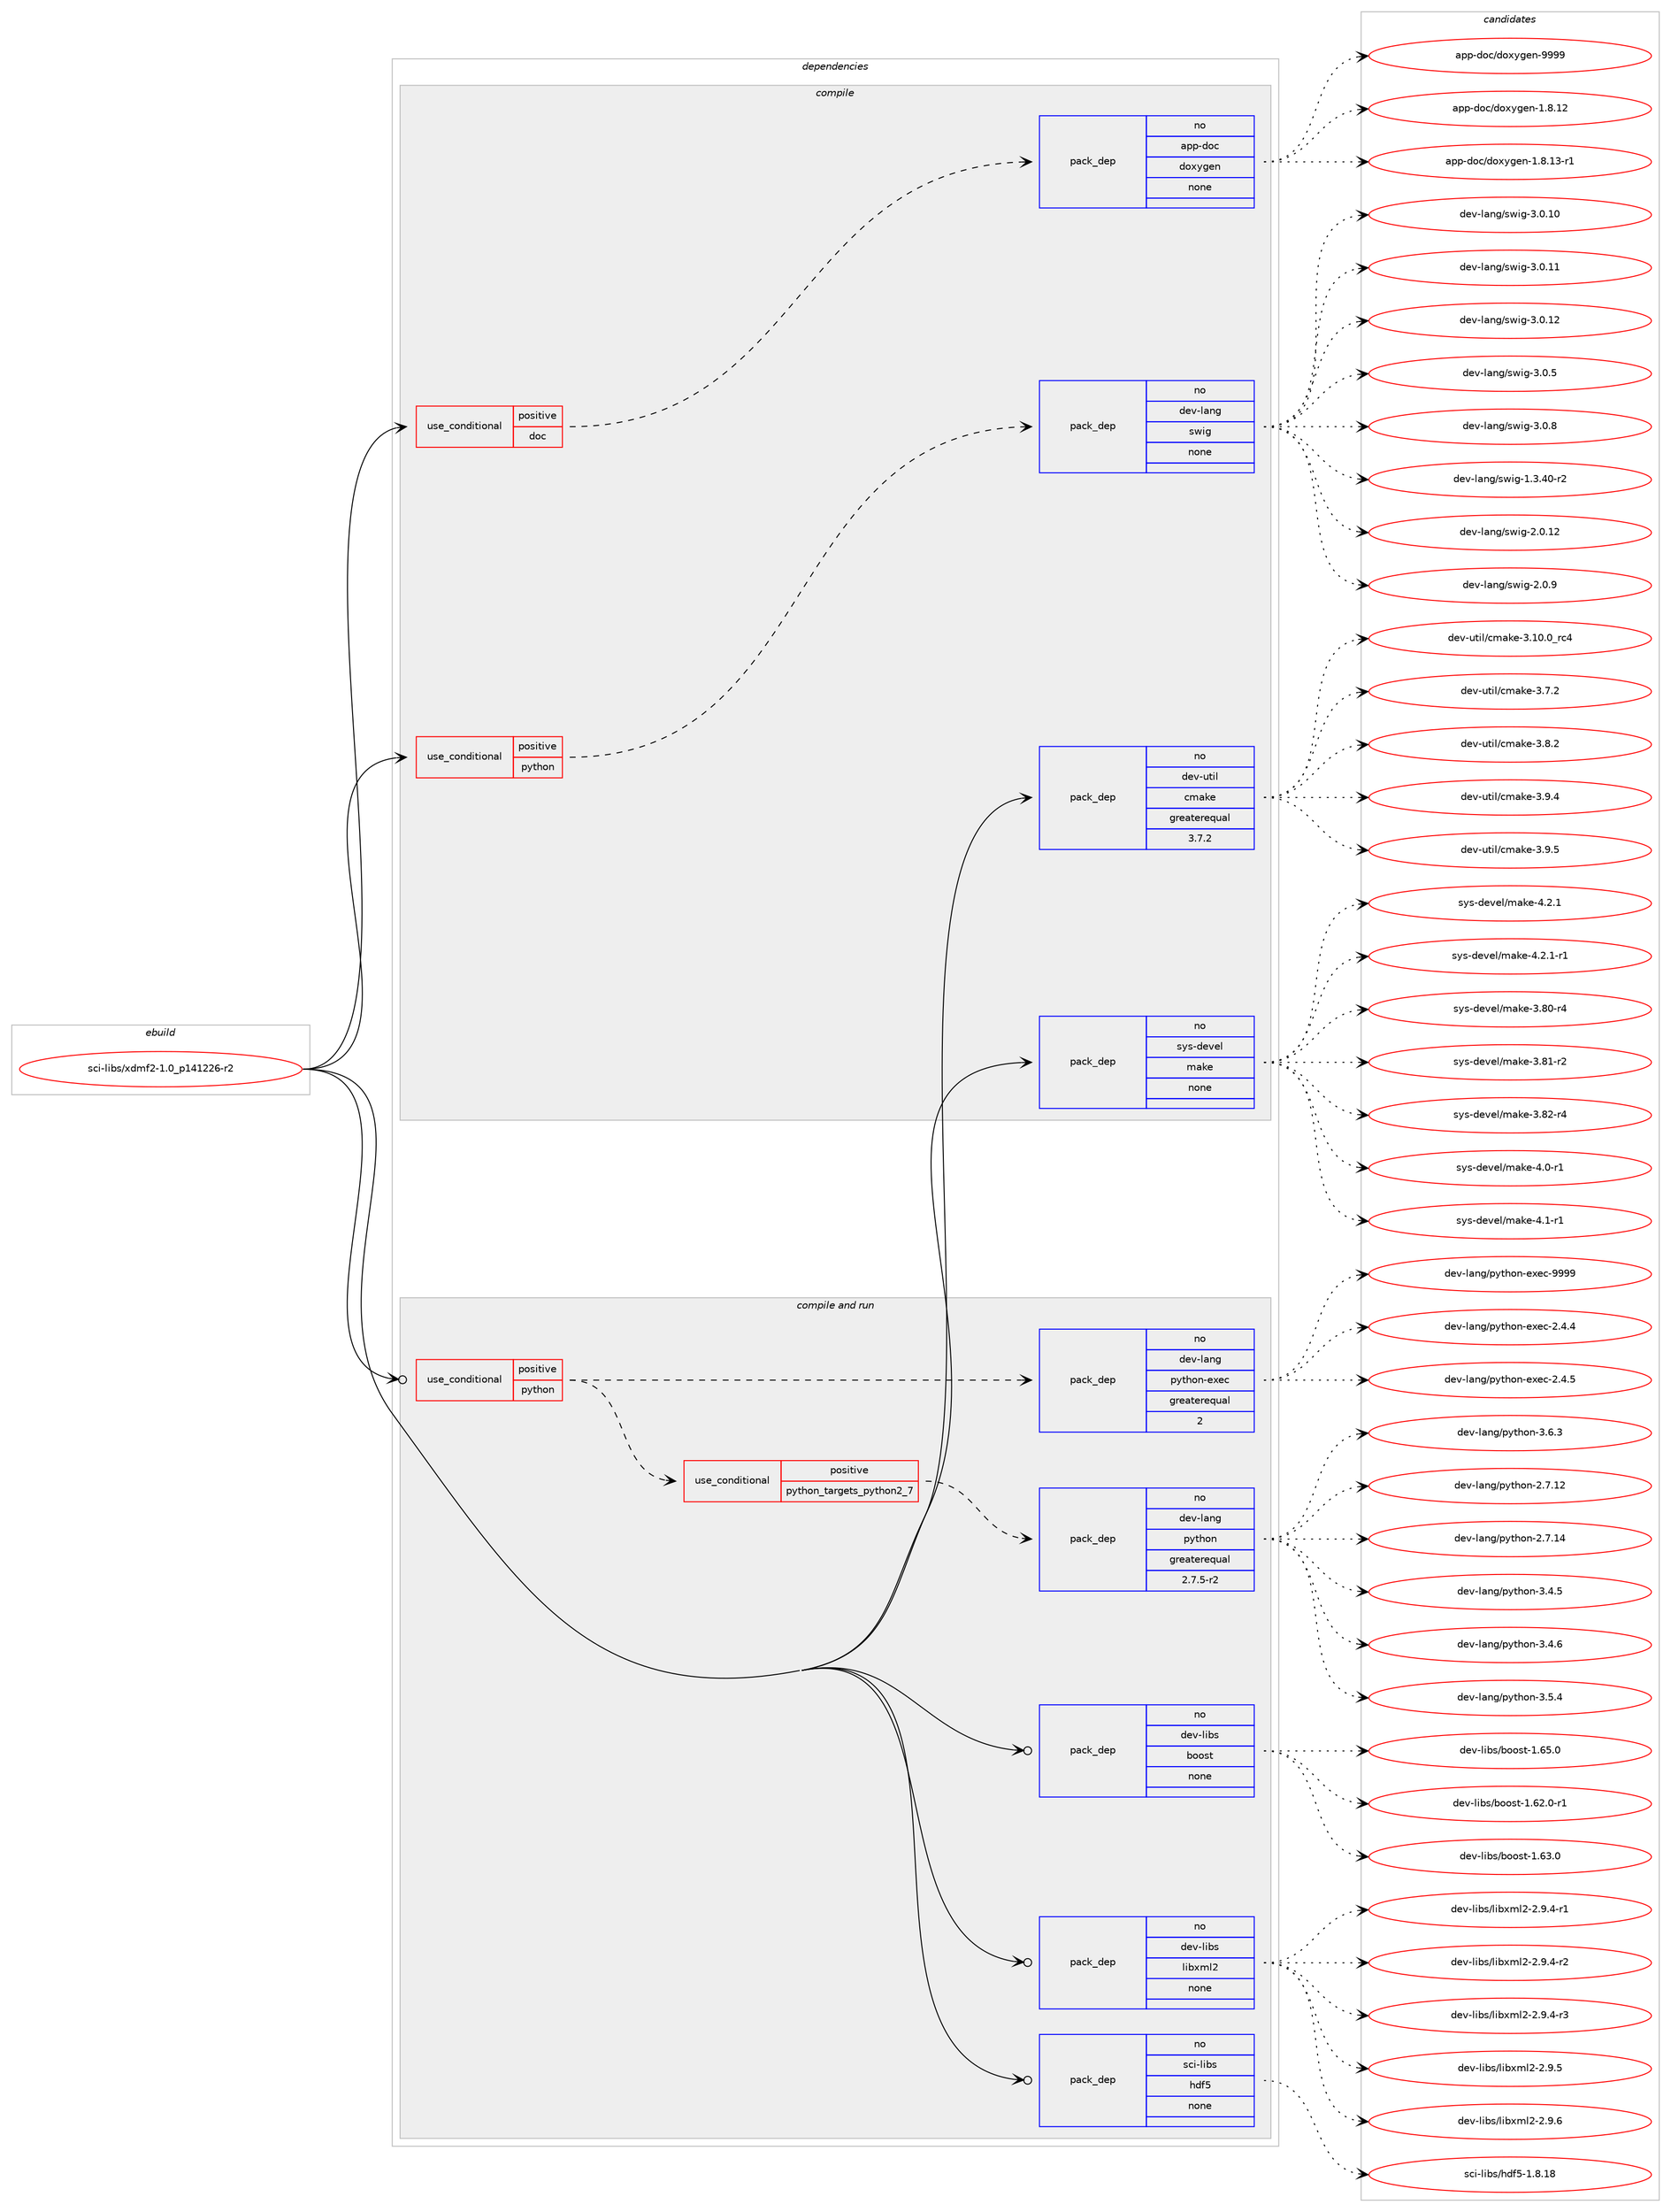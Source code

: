 digraph prolog {

# *************
# Graph options
# *************

newrank=true;
concentrate=true;
compound=true;
graph [rankdir=LR,fontname=Helvetica,fontsize=10,ranksep=1.5];#, ranksep=2.5, nodesep=0.2];
edge  [arrowhead=vee];
node  [fontname=Helvetica,fontsize=10];

# **********
# The ebuild
# **********

subgraph cluster_leftcol {
color=gray;
rank=same;
label=<<i>ebuild</i>>;
id [label="sci-libs/xdmf2-1.0_p141226-r2", color=red, width=4, href="../sci-libs/xdmf2-1.0_p141226-r2.svg"];
}

# ****************
# The dependencies
# ****************

subgraph cluster_midcol {
color=gray;
label=<<i>dependencies</i>>;
subgraph cluster_compile {
fillcolor="#eeeeee";
style=filled;
label=<<i>compile</i>>;
subgraph cond111239 {
dependency454441 [label=<<TABLE BORDER="0" CELLBORDER="1" CELLSPACING="0" CELLPADDING="4"><TR><TD ROWSPAN="3" CELLPADDING="10">use_conditional</TD></TR><TR><TD>positive</TD></TR><TR><TD>doc</TD></TR></TABLE>>, shape=none, color=red];
subgraph pack335264 {
dependency454442 [label=<<TABLE BORDER="0" CELLBORDER="1" CELLSPACING="0" CELLPADDING="4" WIDTH="220"><TR><TD ROWSPAN="6" CELLPADDING="30">pack_dep</TD></TR><TR><TD WIDTH="110">no</TD></TR><TR><TD>app-doc</TD></TR><TR><TD>doxygen</TD></TR><TR><TD>none</TD></TR><TR><TD></TD></TR></TABLE>>, shape=none, color=blue];
}
dependency454441:e -> dependency454442:w [weight=20,style="dashed",arrowhead="vee"];
}
id:e -> dependency454441:w [weight=20,style="solid",arrowhead="vee"];
subgraph cond111240 {
dependency454443 [label=<<TABLE BORDER="0" CELLBORDER="1" CELLSPACING="0" CELLPADDING="4"><TR><TD ROWSPAN="3" CELLPADDING="10">use_conditional</TD></TR><TR><TD>positive</TD></TR><TR><TD>python</TD></TR></TABLE>>, shape=none, color=red];
subgraph pack335265 {
dependency454444 [label=<<TABLE BORDER="0" CELLBORDER="1" CELLSPACING="0" CELLPADDING="4" WIDTH="220"><TR><TD ROWSPAN="6" CELLPADDING="30">pack_dep</TD></TR><TR><TD WIDTH="110">no</TD></TR><TR><TD>dev-lang</TD></TR><TR><TD>swig</TD></TR><TR><TD>none</TD></TR><TR><TD></TD></TR></TABLE>>, shape=none, color=blue];
}
dependency454443:e -> dependency454444:w [weight=20,style="dashed",arrowhead="vee"];
}
id:e -> dependency454443:w [weight=20,style="solid",arrowhead="vee"];
subgraph pack335266 {
dependency454445 [label=<<TABLE BORDER="0" CELLBORDER="1" CELLSPACING="0" CELLPADDING="4" WIDTH="220"><TR><TD ROWSPAN="6" CELLPADDING="30">pack_dep</TD></TR><TR><TD WIDTH="110">no</TD></TR><TR><TD>dev-util</TD></TR><TR><TD>cmake</TD></TR><TR><TD>greaterequal</TD></TR><TR><TD>3.7.2</TD></TR></TABLE>>, shape=none, color=blue];
}
id:e -> dependency454445:w [weight=20,style="solid",arrowhead="vee"];
subgraph pack335267 {
dependency454446 [label=<<TABLE BORDER="0" CELLBORDER="1" CELLSPACING="0" CELLPADDING="4" WIDTH="220"><TR><TD ROWSPAN="6" CELLPADDING="30">pack_dep</TD></TR><TR><TD WIDTH="110">no</TD></TR><TR><TD>sys-devel</TD></TR><TR><TD>make</TD></TR><TR><TD>none</TD></TR><TR><TD></TD></TR></TABLE>>, shape=none, color=blue];
}
id:e -> dependency454446:w [weight=20,style="solid",arrowhead="vee"];
}
subgraph cluster_compileandrun {
fillcolor="#eeeeee";
style=filled;
label=<<i>compile and run</i>>;
subgraph cond111241 {
dependency454447 [label=<<TABLE BORDER="0" CELLBORDER="1" CELLSPACING="0" CELLPADDING="4"><TR><TD ROWSPAN="3" CELLPADDING="10">use_conditional</TD></TR><TR><TD>positive</TD></TR><TR><TD>python</TD></TR></TABLE>>, shape=none, color=red];
subgraph cond111242 {
dependency454448 [label=<<TABLE BORDER="0" CELLBORDER="1" CELLSPACING="0" CELLPADDING="4"><TR><TD ROWSPAN="3" CELLPADDING="10">use_conditional</TD></TR><TR><TD>positive</TD></TR><TR><TD>python_targets_python2_7</TD></TR></TABLE>>, shape=none, color=red];
subgraph pack335268 {
dependency454449 [label=<<TABLE BORDER="0" CELLBORDER="1" CELLSPACING="0" CELLPADDING="4" WIDTH="220"><TR><TD ROWSPAN="6" CELLPADDING="30">pack_dep</TD></TR><TR><TD WIDTH="110">no</TD></TR><TR><TD>dev-lang</TD></TR><TR><TD>python</TD></TR><TR><TD>greaterequal</TD></TR><TR><TD>2.7.5-r2</TD></TR></TABLE>>, shape=none, color=blue];
}
dependency454448:e -> dependency454449:w [weight=20,style="dashed",arrowhead="vee"];
}
dependency454447:e -> dependency454448:w [weight=20,style="dashed",arrowhead="vee"];
subgraph pack335269 {
dependency454450 [label=<<TABLE BORDER="0" CELLBORDER="1" CELLSPACING="0" CELLPADDING="4" WIDTH="220"><TR><TD ROWSPAN="6" CELLPADDING="30">pack_dep</TD></TR><TR><TD WIDTH="110">no</TD></TR><TR><TD>dev-lang</TD></TR><TR><TD>python-exec</TD></TR><TR><TD>greaterequal</TD></TR><TR><TD>2</TD></TR></TABLE>>, shape=none, color=blue];
}
dependency454447:e -> dependency454450:w [weight=20,style="dashed",arrowhead="vee"];
}
id:e -> dependency454447:w [weight=20,style="solid",arrowhead="odotvee"];
subgraph pack335270 {
dependency454451 [label=<<TABLE BORDER="0" CELLBORDER="1" CELLSPACING="0" CELLPADDING="4" WIDTH="220"><TR><TD ROWSPAN="6" CELLPADDING="30">pack_dep</TD></TR><TR><TD WIDTH="110">no</TD></TR><TR><TD>dev-libs</TD></TR><TR><TD>boost</TD></TR><TR><TD>none</TD></TR><TR><TD></TD></TR></TABLE>>, shape=none, color=blue];
}
id:e -> dependency454451:w [weight=20,style="solid",arrowhead="odotvee"];
subgraph pack335271 {
dependency454452 [label=<<TABLE BORDER="0" CELLBORDER="1" CELLSPACING="0" CELLPADDING="4" WIDTH="220"><TR><TD ROWSPAN="6" CELLPADDING="30">pack_dep</TD></TR><TR><TD WIDTH="110">no</TD></TR><TR><TD>dev-libs</TD></TR><TR><TD>libxml2</TD></TR><TR><TD>none</TD></TR><TR><TD></TD></TR></TABLE>>, shape=none, color=blue];
}
id:e -> dependency454452:w [weight=20,style="solid",arrowhead="odotvee"];
subgraph pack335272 {
dependency454453 [label=<<TABLE BORDER="0" CELLBORDER="1" CELLSPACING="0" CELLPADDING="4" WIDTH="220"><TR><TD ROWSPAN="6" CELLPADDING="30">pack_dep</TD></TR><TR><TD WIDTH="110">no</TD></TR><TR><TD>sci-libs</TD></TR><TR><TD>hdf5</TD></TR><TR><TD>none</TD></TR><TR><TD></TD></TR></TABLE>>, shape=none, color=blue];
}
id:e -> dependency454453:w [weight=20,style="solid",arrowhead="odotvee"];
}
subgraph cluster_run {
fillcolor="#eeeeee";
style=filled;
label=<<i>run</i>>;
}
}

# **************
# The candidates
# **************

subgraph cluster_choices {
rank=same;
color=gray;
label=<<i>candidates</i>>;

subgraph choice335264 {
color=black;
nodesep=1;
choice9711211245100111994710011112012110310111045494656464950 [label="app-doc/doxygen-1.8.12", color=red, width=4,href="../app-doc/doxygen-1.8.12.svg"];
choice97112112451001119947100111120121103101110454946564649514511449 [label="app-doc/doxygen-1.8.13-r1", color=red, width=4,href="../app-doc/doxygen-1.8.13-r1.svg"];
choice971121124510011199471001111201211031011104557575757 [label="app-doc/doxygen-9999", color=red, width=4,href="../app-doc/doxygen-9999.svg"];
dependency454442:e -> choice9711211245100111994710011112012110310111045494656464950:w [style=dotted,weight="100"];
dependency454442:e -> choice97112112451001119947100111120121103101110454946564649514511449:w [style=dotted,weight="100"];
dependency454442:e -> choice971121124510011199471001111201211031011104557575757:w [style=dotted,weight="100"];
}
subgraph choice335265 {
color=black;
nodesep=1;
choice100101118451089711010347115119105103454946514652484511450 [label="dev-lang/swig-1.3.40-r2", color=red, width=4,href="../dev-lang/swig-1.3.40-r2.svg"];
choice10010111845108971101034711511910510345504648464950 [label="dev-lang/swig-2.0.12", color=red, width=4,href="../dev-lang/swig-2.0.12.svg"];
choice100101118451089711010347115119105103455046484657 [label="dev-lang/swig-2.0.9", color=red, width=4,href="../dev-lang/swig-2.0.9.svg"];
choice10010111845108971101034711511910510345514648464948 [label="dev-lang/swig-3.0.10", color=red, width=4,href="../dev-lang/swig-3.0.10.svg"];
choice10010111845108971101034711511910510345514648464949 [label="dev-lang/swig-3.0.11", color=red, width=4,href="../dev-lang/swig-3.0.11.svg"];
choice10010111845108971101034711511910510345514648464950 [label="dev-lang/swig-3.0.12", color=red, width=4,href="../dev-lang/swig-3.0.12.svg"];
choice100101118451089711010347115119105103455146484653 [label="dev-lang/swig-3.0.5", color=red, width=4,href="../dev-lang/swig-3.0.5.svg"];
choice100101118451089711010347115119105103455146484656 [label="dev-lang/swig-3.0.8", color=red, width=4,href="../dev-lang/swig-3.0.8.svg"];
dependency454444:e -> choice100101118451089711010347115119105103454946514652484511450:w [style=dotted,weight="100"];
dependency454444:e -> choice10010111845108971101034711511910510345504648464950:w [style=dotted,weight="100"];
dependency454444:e -> choice100101118451089711010347115119105103455046484657:w [style=dotted,weight="100"];
dependency454444:e -> choice10010111845108971101034711511910510345514648464948:w [style=dotted,weight="100"];
dependency454444:e -> choice10010111845108971101034711511910510345514648464949:w [style=dotted,weight="100"];
dependency454444:e -> choice10010111845108971101034711511910510345514648464950:w [style=dotted,weight="100"];
dependency454444:e -> choice100101118451089711010347115119105103455146484653:w [style=dotted,weight="100"];
dependency454444:e -> choice100101118451089711010347115119105103455146484656:w [style=dotted,weight="100"];
}
subgraph choice335266 {
color=black;
nodesep=1;
choice1001011184511711610510847991099710710145514649484648951149952 [label="dev-util/cmake-3.10.0_rc4", color=red, width=4,href="../dev-util/cmake-3.10.0_rc4.svg"];
choice10010111845117116105108479910997107101455146554650 [label="dev-util/cmake-3.7.2", color=red, width=4,href="../dev-util/cmake-3.7.2.svg"];
choice10010111845117116105108479910997107101455146564650 [label="dev-util/cmake-3.8.2", color=red, width=4,href="../dev-util/cmake-3.8.2.svg"];
choice10010111845117116105108479910997107101455146574652 [label="dev-util/cmake-3.9.4", color=red, width=4,href="../dev-util/cmake-3.9.4.svg"];
choice10010111845117116105108479910997107101455146574653 [label="dev-util/cmake-3.9.5", color=red, width=4,href="../dev-util/cmake-3.9.5.svg"];
dependency454445:e -> choice1001011184511711610510847991099710710145514649484648951149952:w [style=dotted,weight="100"];
dependency454445:e -> choice10010111845117116105108479910997107101455146554650:w [style=dotted,weight="100"];
dependency454445:e -> choice10010111845117116105108479910997107101455146564650:w [style=dotted,weight="100"];
dependency454445:e -> choice10010111845117116105108479910997107101455146574652:w [style=dotted,weight="100"];
dependency454445:e -> choice10010111845117116105108479910997107101455146574653:w [style=dotted,weight="100"];
}
subgraph choice335267 {
color=black;
nodesep=1;
choice11512111545100101118101108471099710710145514656484511452 [label="sys-devel/make-3.80-r4", color=red, width=4,href="../sys-devel/make-3.80-r4.svg"];
choice11512111545100101118101108471099710710145514656494511450 [label="sys-devel/make-3.81-r2", color=red, width=4,href="../sys-devel/make-3.81-r2.svg"];
choice11512111545100101118101108471099710710145514656504511452 [label="sys-devel/make-3.82-r4", color=red, width=4,href="../sys-devel/make-3.82-r4.svg"];
choice115121115451001011181011084710997107101455246484511449 [label="sys-devel/make-4.0-r1", color=red, width=4,href="../sys-devel/make-4.0-r1.svg"];
choice115121115451001011181011084710997107101455246494511449 [label="sys-devel/make-4.1-r1", color=red, width=4,href="../sys-devel/make-4.1-r1.svg"];
choice115121115451001011181011084710997107101455246504649 [label="sys-devel/make-4.2.1", color=red, width=4,href="../sys-devel/make-4.2.1.svg"];
choice1151211154510010111810110847109971071014552465046494511449 [label="sys-devel/make-4.2.1-r1", color=red, width=4,href="../sys-devel/make-4.2.1-r1.svg"];
dependency454446:e -> choice11512111545100101118101108471099710710145514656484511452:w [style=dotted,weight="100"];
dependency454446:e -> choice11512111545100101118101108471099710710145514656494511450:w [style=dotted,weight="100"];
dependency454446:e -> choice11512111545100101118101108471099710710145514656504511452:w [style=dotted,weight="100"];
dependency454446:e -> choice115121115451001011181011084710997107101455246484511449:w [style=dotted,weight="100"];
dependency454446:e -> choice115121115451001011181011084710997107101455246494511449:w [style=dotted,weight="100"];
dependency454446:e -> choice115121115451001011181011084710997107101455246504649:w [style=dotted,weight="100"];
dependency454446:e -> choice1151211154510010111810110847109971071014552465046494511449:w [style=dotted,weight="100"];
}
subgraph choice335268 {
color=black;
nodesep=1;
choice10010111845108971101034711212111610411111045504655464950 [label="dev-lang/python-2.7.12", color=red, width=4,href="../dev-lang/python-2.7.12.svg"];
choice10010111845108971101034711212111610411111045504655464952 [label="dev-lang/python-2.7.14", color=red, width=4,href="../dev-lang/python-2.7.14.svg"];
choice100101118451089711010347112121116104111110455146524653 [label="dev-lang/python-3.4.5", color=red, width=4,href="../dev-lang/python-3.4.5.svg"];
choice100101118451089711010347112121116104111110455146524654 [label="dev-lang/python-3.4.6", color=red, width=4,href="../dev-lang/python-3.4.6.svg"];
choice100101118451089711010347112121116104111110455146534652 [label="dev-lang/python-3.5.4", color=red, width=4,href="../dev-lang/python-3.5.4.svg"];
choice100101118451089711010347112121116104111110455146544651 [label="dev-lang/python-3.6.3", color=red, width=4,href="../dev-lang/python-3.6.3.svg"];
dependency454449:e -> choice10010111845108971101034711212111610411111045504655464950:w [style=dotted,weight="100"];
dependency454449:e -> choice10010111845108971101034711212111610411111045504655464952:w [style=dotted,weight="100"];
dependency454449:e -> choice100101118451089711010347112121116104111110455146524653:w [style=dotted,weight="100"];
dependency454449:e -> choice100101118451089711010347112121116104111110455146524654:w [style=dotted,weight="100"];
dependency454449:e -> choice100101118451089711010347112121116104111110455146534652:w [style=dotted,weight="100"];
dependency454449:e -> choice100101118451089711010347112121116104111110455146544651:w [style=dotted,weight="100"];
}
subgraph choice335269 {
color=black;
nodesep=1;
choice1001011184510897110103471121211161041111104510112010199455046524652 [label="dev-lang/python-exec-2.4.4", color=red, width=4,href="../dev-lang/python-exec-2.4.4.svg"];
choice1001011184510897110103471121211161041111104510112010199455046524653 [label="dev-lang/python-exec-2.4.5", color=red, width=4,href="../dev-lang/python-exec-2.4.5.svg"];
choice10010111845108971101034711212111610411111045101120101994557575757 [label="dev-lang/python-exec-9999", color=red, width=4,href="../dev-lang/python-exec-9999.svg"];
dependency454450:e -> choice1001011184510897110103471121211161041111104510112010199455046524652:w [style=dotted,weight="100"];
dependency454450:e -> choice1001011184510897110103471121211161041111104510112010199455046524653:w [style=dotted,weight="100"];
dependency454450:e -> choice10010111845108971101034711212111610411111045101120101994557575757:w [style=dotted,weight="100"];
}
subgraph choice335270 {
color=black;
nodesep=1;
choice10010111845108105981154798111111115116454946545046484511449 [label="dev-libs/boost-1.62.0-r1", color=red, width=4,href="../dev-libs/boost-1.62.0-r1.svg"];
choice1001011184510810598115479811111111511645494654514648 [label="dev-libs/boost-1.63.0", color=red, width=4,href="../dev-libs/boost-1.63.0.svg"];
choice1001011184510810598115479811111111511645494654534648 [label="dev-libs/boost-1.65.0", color=red, width=4,href="../dev-libs/boost-1.65.0.svg"];
dependency454451:e -> choice10010111845108105981154798111111115116454946545046484511449:w [style=dotted,weight="100"];
dependency454451:e -> choice1001011184510810598115479811111111511645494654514648:w [style=dotted,weight="100"];
dependency454451:e -> choice1001011184510810598115479811111111511645494654534648:w [style=dotted,weight="100"];
}
subgraph choice335271 {
color=black;
nodesep=1;
choice10010111845108105981154710810598120109108504550465746524511449 [label="dev-libs/libxml2-2.9.4-r1", color=red, width=4,href="../dev-libs/libxml2-2.9.4-r1.svg"];
choice10010111845108105981154710810598120109108504550465746524511450 [label="dev-libs/libxml2-2.9.4-r2", color=red, width=4,href="../dev-libs/libxml2-2.9.4-r2.svg"];
choice10010111845108105981154710810598120109108504550465746524511451 [label="dev-libs/libxml2-2.9.4-r3", color=red, width=4,href="../dev-libs/libxml2-2.9.4-r3.svg"];
choice1001011184510810598115471081059812010910850455046574653 [label="dev-libs/libxml2-2.9.5", color=red, width=4,href="../dev-libs/libxml2-2.9.5.svg"];
choice1001011184510810598115471081059812010910850455046574654 [label="dev-libs/libxml2-2.9.6", color=red, width=4,href="../dev-libs/libxml2-2.9.6.svg"];
dependency454452:e -> choice10010111845108105981154710810598120109108504550465746524511449:w [style=dotted,weight="100"];
dependency454452:e -> choice10010111845108105981154710810598120109108504550465746524511450:w [style=dotted,weight="100"];
dependency454452:e -> choice10010111845108105981154710810598120109108504550465746524511451:w [style=dotted,weight="100"];
dependency454452:e -> choice1001011184510810598115471081059812010910850455046574653:w [style=dotted,weight="100"];
dependency454452:e -> choice1001011184510810598115471081059812010910850455046574654:w [style=dotted,weight="100"];
}
subgraph choice335272 {
color=black;
nodesep=1;
choice115991054510810598115471041001025345494656464956 [label="sci-libs/hdf5-1.8.18", color=red, width=4,href="../sci-libs/hdf5-1.8.18.svg"];
dependency454453:e -> choice115991054510810598115471041001025345494656464956:w [style=dotted,weight="100"];
}
}

}
